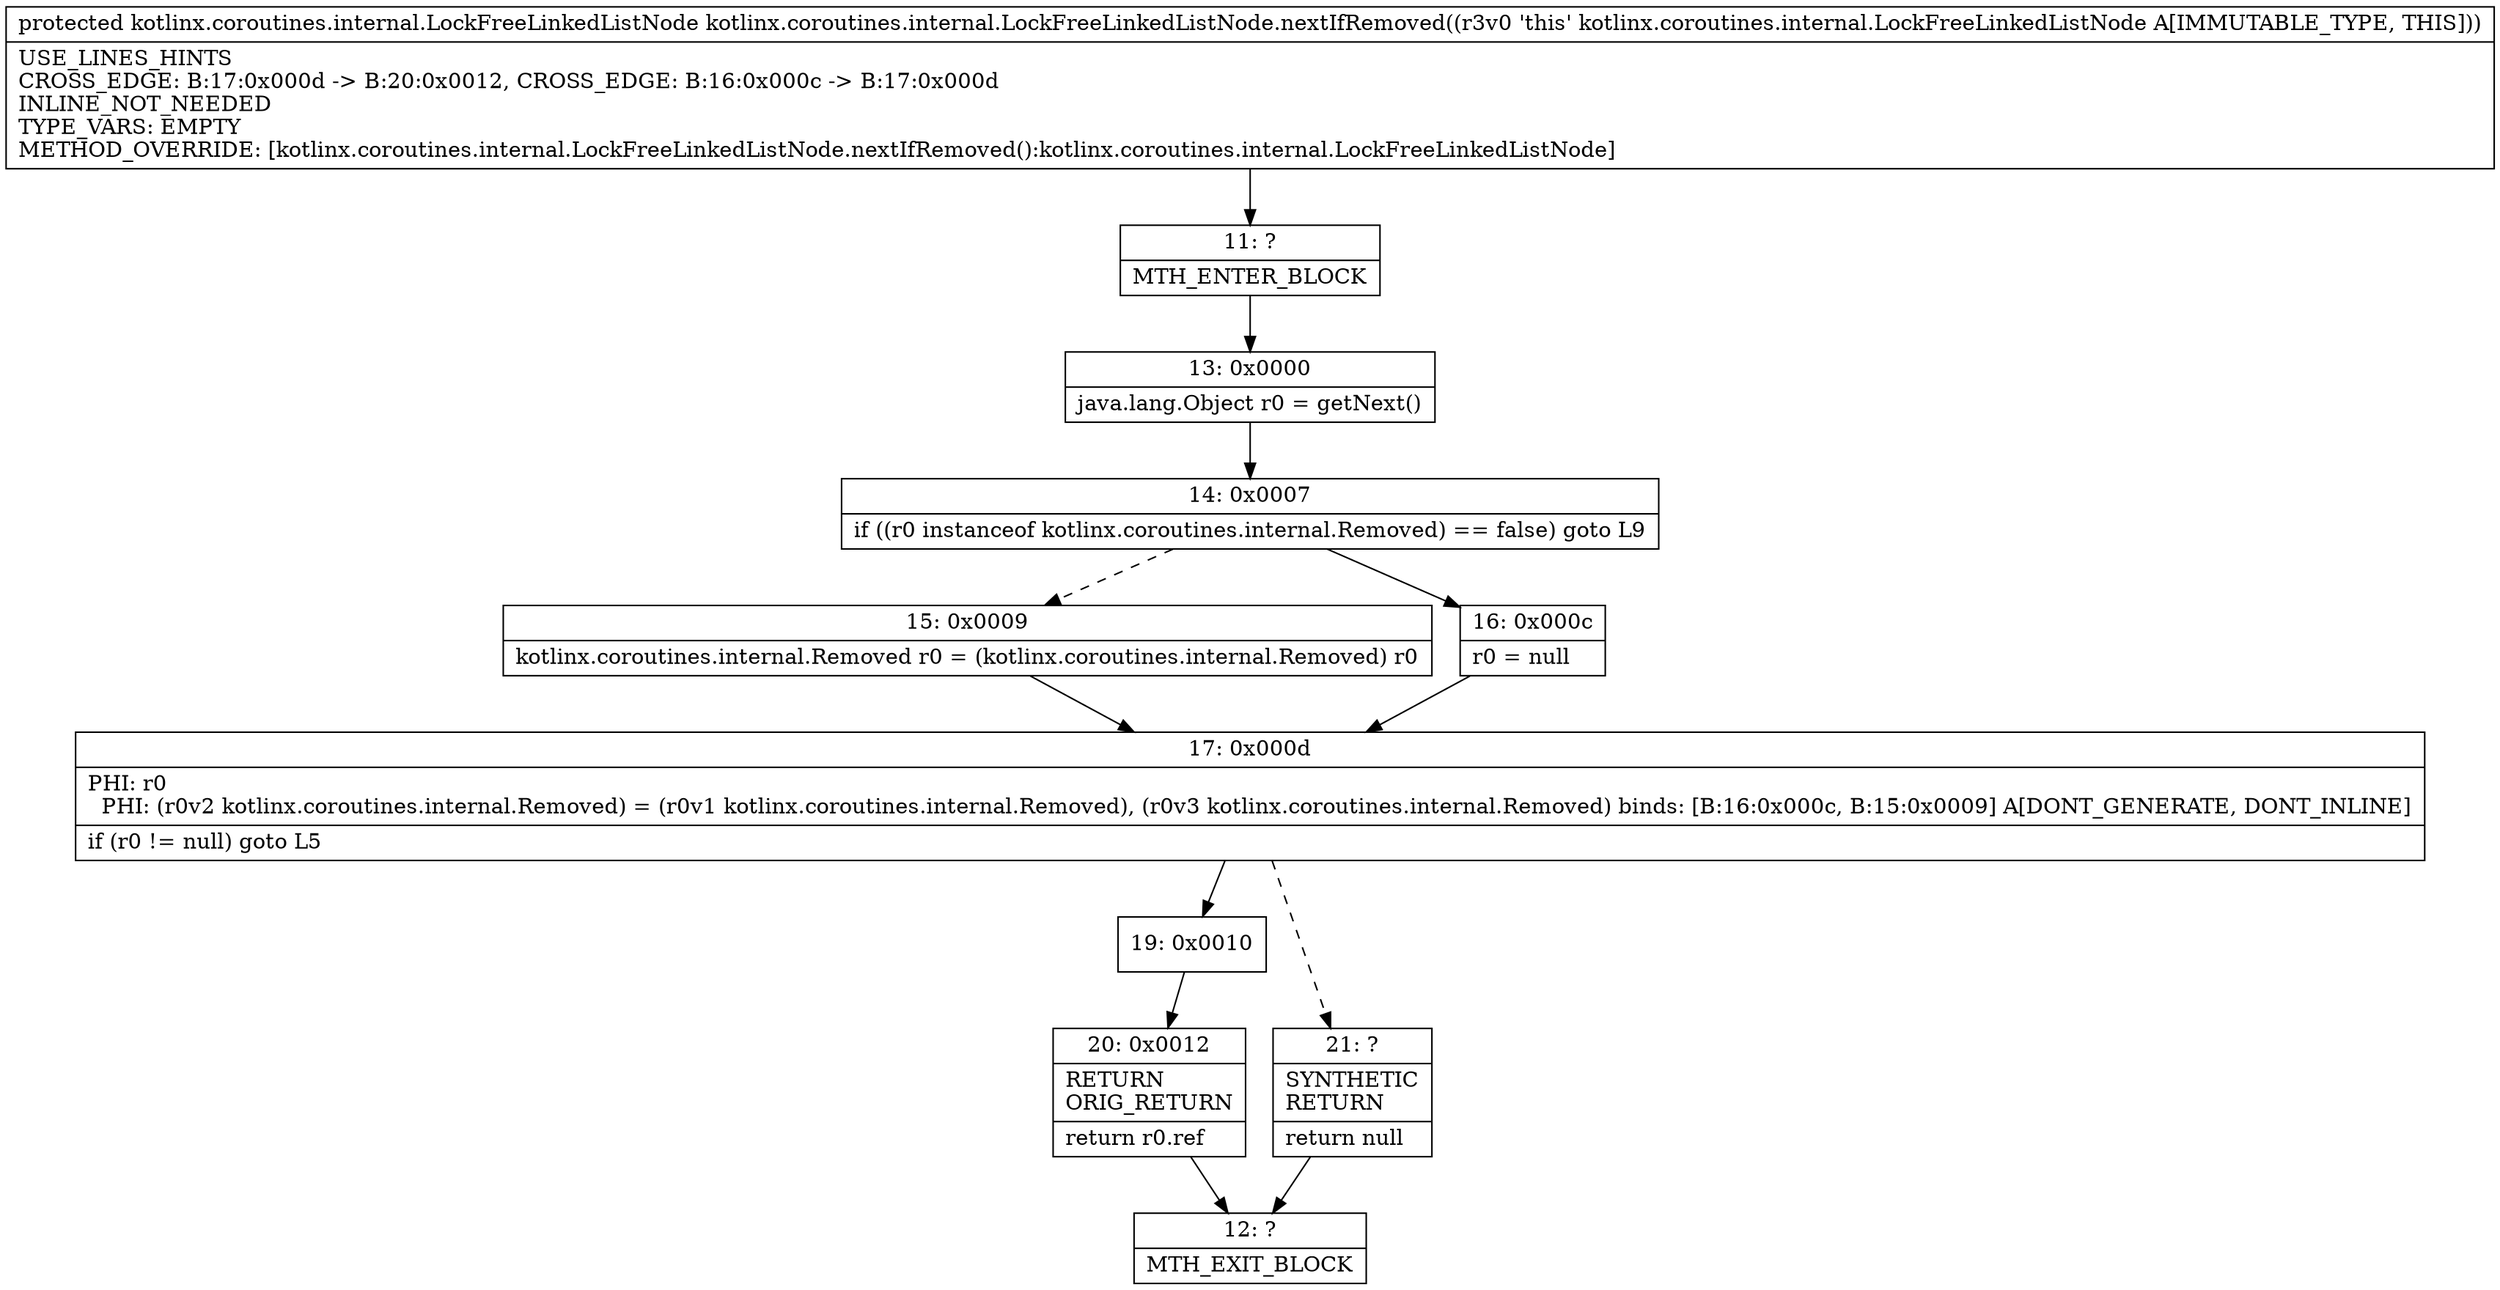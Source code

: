 digraph "CFG forkotlinx.coroutines.internal.LockFreeLinkedListNode.nextIfRemoved()Lkotlinx\/coroutines\/internal\/LockFreeLinkedListNode;" {
Node_11 [shape=record,label="{11\:\ ?|MTH_ENTER_BLOCK\l}"];
Node_13 [shape=record,label="{13\:\ 0x0000|java.lang.Object r0 = getNext()\l}"];
Node_14 [shape=record,label="{14\:\ 0x0007|if ((r0 instanceof kotlinx.coroutines.internal.Removed) == false) goto L9\l}"];
Node_15 [shape=record,label="{15\:\ 0x0009|kotlinx.coroutines.internal.Removed r0 = (kotlinx.coroutines.internal.Removed) r0\l}"];
Node_17 [shape=record,label="{17\:\ 0x000d|PHI: r0 \l  PHI: (r0v2 kotlinx.coroutines.internal.Removed) = (r0v1 kotlinx.coroutines.internal.Removed), (r0v3 kotlinx.coroutines.internal.Removed) binds: [B:16:0x000c, B:15:0x0009] A[DONT_GENERATE, DONT_INLINE]\l|if (r0 != null) goto L5\l}"];
Node_19 [shape=record,label="{19\:\ 0x0010}"];
Node_20 [shape=record,label="{20\:\ 0x0012|RETURN\lORIG_RETURN\l|return r0.ref\l}"];
Node_12 [shape=record,label="{12\:\ ?|MTH_EXIT_BLOCK\l}"];
Node_21 [shape=record,label="{21\:\ ?|SYNTHETIC\lRETURN\l|return null\l}"];
Node_16 [shape=record,label="{16\:\ 0x000c|r0 = null\l}"];
MethodNode[shape=record,label="{protected kotlinx.coroutines.internal.LockFreeLinkedListNode kotlinx.coroutines.internal.LockFreeLinkedListNode.nextIfRemoved((r3v0 'this' kotlinx.coroutines.internal.LockFreeLinkedListNode A[IMMUTABLE_TYPE, THIS]))  | USE_LINES_HINTS\lCROSS_EDGE: B:17:0x000d \-\> B:20:0x0012, CROSS_EDGE: B:16:0x000c \-\> B:17:0x000d\lINLINE_NOT_NEEDED\lTYPE_VARS: EMPTY\lMETHOD_OVERRIDE: [kotlinx.coroutines.internal.LockFreeLinkedListNode.nextIfRemoved():kotlinx.coroutines.internal.LockFreeLinkedListNode]\l}"];
MethodNode -> Node_11;Node_11 -> Node_13;
Node_13 -> Node_14;
Node_14 -> Node_15[style=dashed];
Node_14 -> Node_16;
Node_15 -> Node_17;
Node_17 -> Node_19;
Node_17 -> Node_21[style=dashed];
Node_19 -> Node_20;
Node_20 -> Node_12;
Node_21 -> Node_12;
Node_16 -> Node_17;
}

